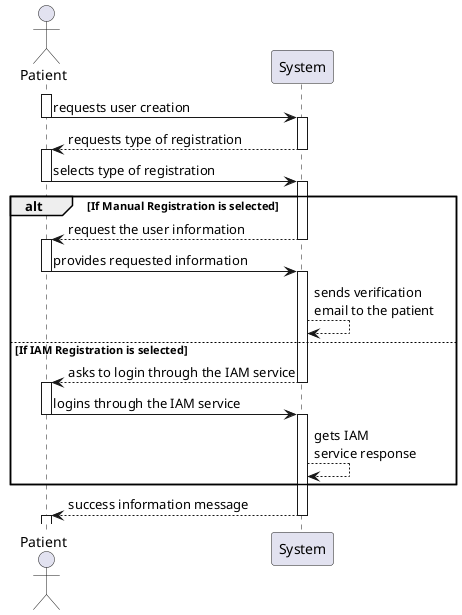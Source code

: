 @startuml

Actor Patient as act 
Participant System as sys

activate act
act -> sys : requests user creation
deactivate act

activate sys
sys --> act : requests type of registration
deactivate sys

activate act
act -> sys : selects type of registration
deactivate act 
alt If Manual Registration is selected
activate sys
sys --> act : request the user information
deactivate sys

activate act
act -> sys : provides requested information
deactivate act

activate sys
sys --> sys : sends verification\nemail to the patient
else If IAM Registration is selected
sys --> act : asks to login through the IAM service
deactivate sys

activate act
act -> sys : logins through the IAM service
deactivate act
activate sys
sys --> sys: gets IAM\nservice response

end alt
sys --> act : success information message
deactivate sys

activate act

@enduml